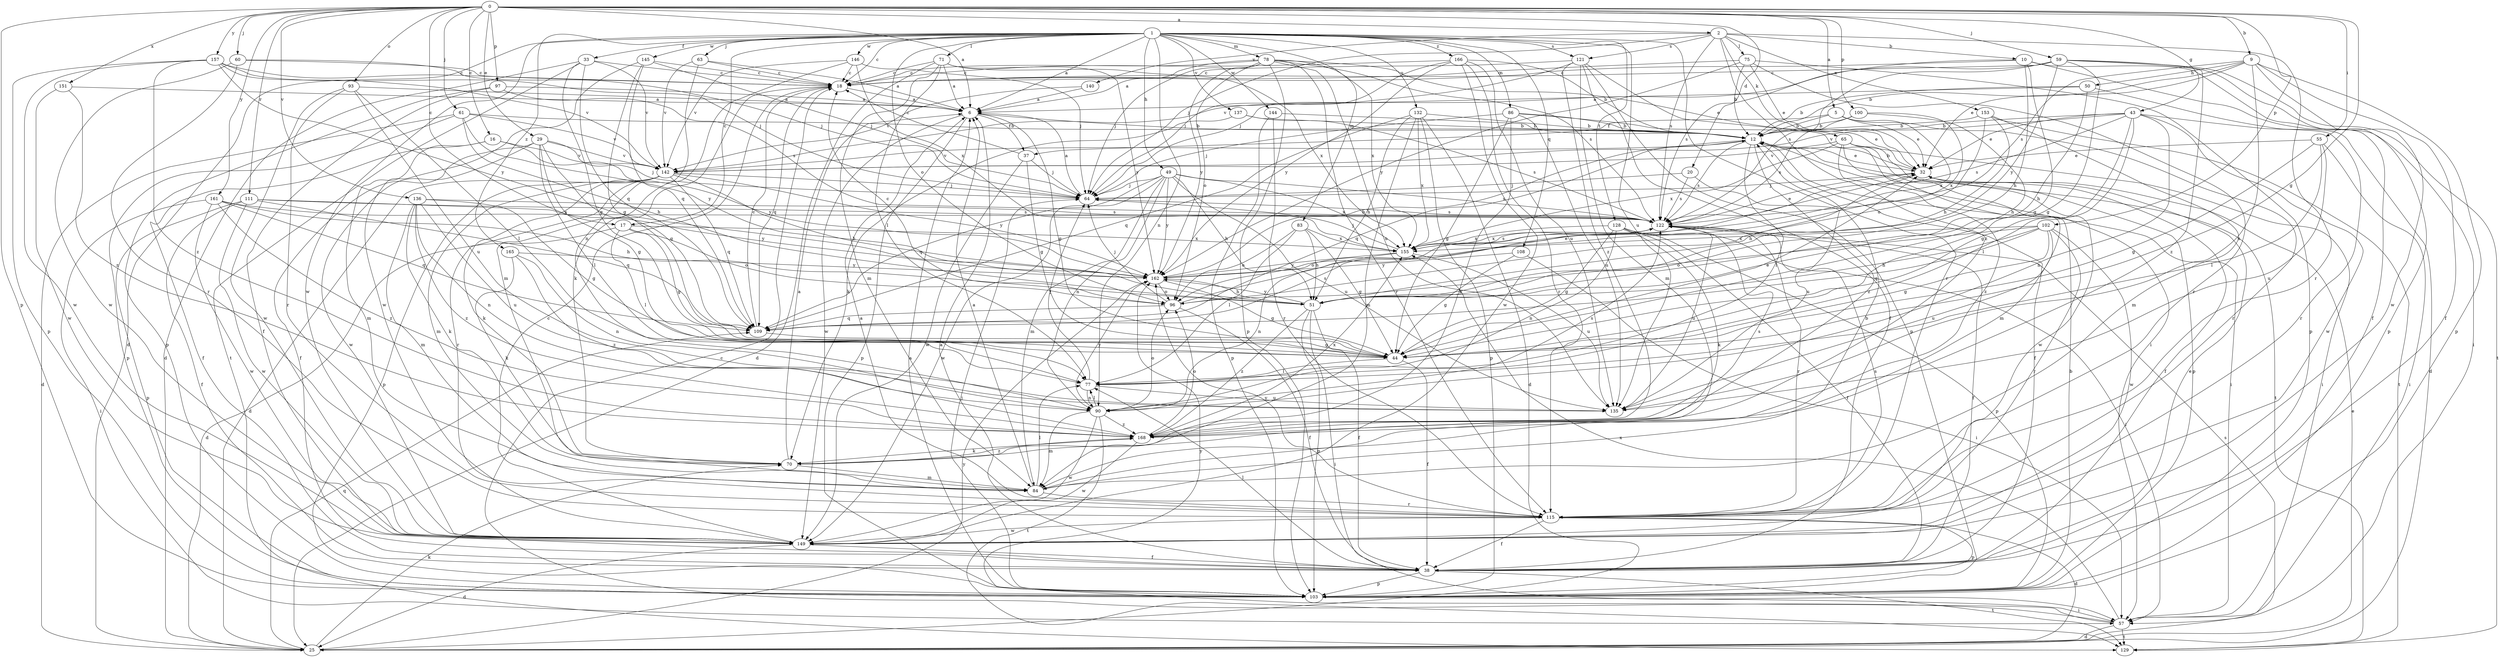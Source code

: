 strict digraph  {
0;
1;
2;
5;
6;
9;
10;
12;
16;
17;
18;
20;
25;
29;
32;
33;
37;
38;
43;
44;
49;
50;
51;
55;
57;
59;
60;
61;
63;
64;
65;
70;
71;
75;
77;
78;
83;
84;
86;
90;
93;
96;
97;
100;
102;
103;
108;
109;
111;
115;
121;
122;
128;
129;
132;
135;
136;
137;
140;
142;
144;
145;
146;
149;
151;
153;
155;
157;
161;
162;
165;
166;
168;
0 -> 2  [label=a];
0 -> 5  [label=a];
0 -> 6  [label=a];
0 -> 9  [label=b];
0 -> 16  [label=c];
0 -> 17  [label=c];
0 -> 20  [label=d];
0 -> 29  [label=e];
0 -> 43  [label=g];
0 -> 44  [label=g];
0 -> 55  [label=i];
0 -> 59  [label=j];
0 -> 60  [label=j];
0 -> 61  [label=j];
0 -> 93  [label=o];
0 -> 97  [label=p];
0 -> 100  [label=p];
0 -> 102  [label=p];
0 -> 103  [label=p];
0 -> 111  [label=r];
0 -> 136  [label=v];
0 -> 151  [label=x];
0 -> 157  [label=y];
0 -> 161  [label=y];
1 -> 6  [label=a];
1 -> 17  [label=c];
1 -> 18  [label=c];
1 -> 25  [label=d];
1 -> 33  [label=f];
1 -> 49  [label=h];
1 -> 63  [label=j];
1 -> 71  [label=l];
1 -> 78  [label=m];
1 -> 83  [label=m];
1 -> 86  [label=n];
1 -> 90  [label=n];
1 -> 96  [label=o];
1 -> 108  [label=q];
1 -> 115  [label=r];
1 -> 121  [label=s];
1 -> 128  [label=t];
1 -> 132  [label=u];
1 -> 135  [label=u];
1 -> 137  [label=v];
1 -> 144  [label=w];
1 -> 145  [label=w];
1 -> 146  [label=w];
1 -> 149  [label=w];
1 -> 165  [label=z];
1 -> 166  [label=z];
2 -> 10  [label=b];
2 -> 64  [label=j];
2 -> 65  [label=k];
2 -> 75  [label=l];
2 -> 115  [label=r];
2 -> 121  [label=s];
2 -> 122  [label=s];
2 -> 140  [label=v];
2 -> 153  [label=x];
2 -> 168  [label=z];
5 -> 12  [label=b];
5 -> 32  [label=e];
5 -> 37  [label=f];
5 -> 115  [label=r];
5 -> 155  [label=x];
6 -> 12  [label=b];
6 -> 37  [label=f];
6 -> 44  [label=g];
6 -> 103  [label=p];
6 -> 149  [label=w];
9 -> 12  [label=b];
9 -> 32  [label=e];
9 -> 38  [label=f];
9 -> 50  [label=h];
9 -> 103  [label=p];
9 -> 122  [label=s];
9 -> 135  [label=u];
9 -> 149  [label=w];
10 -> 18  [label=c];
10 -> 38  [label=f];
10 -> 44  [label=g];
10 -> 51  [label=h];
10 -> 57  [label=i];
10 -> 122  [label=s];
12 -> 32  [label=e];
12 -> 38  [label=f];
12 -> 57  [label=i];
12 -> 77  [label=l];
12 -> 109  [label=q];
12 -> 122  [label=s];
12 -> 129  [label=t];
12 -> 142  [label=v];
12 -> 168  [label=z];
16 -> 38  [label=f];
16 -> 84  [label=m];
16 -> 142  [label=v];
16 -> 162  [label=y];
17 -> 25  [label=d];
17 -> 44  [label=g];
17 -> 77  [label=l];
17 -> 96  [label=o];
17 -> 155  [label=x];
18 -> 6  [label=a];
18 -> 70  [label=k];
18 -> 109  [label=q];
20 -> 64  [label=j];
20 -> 122  [label=s];
20 -> 135  [label=u];
25 -> 32  [label=e];
25 -> 70  [label=k];
25 -> 109  [label=q];
25 -> 122  [label=s];
25 -> 162  [label=y];
29 -> 38  [label=f];
29 -> 44  [label=g];
29 -> 64  [label=j];
29 -> 77  [label=l];
29 -> 109  [label=q];
29 -> 142  [label=v];
29 -> 149  [label=w];
32 -> 12  [label=b];
32 -> 38  [label=f];
32 -> 51  [label=h];
32 -> 64  [label=j];
33 -> 18  [label=c];
33 -> 25  [label=d];
33 -> 44  [label=g];
33 -> 109  [label=q];
33 -> 129  [label=t];
33 -> 142  [label=v];
37 -> 18  [label=c];
37 -> 44  [label=g];
37 -> 64  [label=j];
37 -> 149  [label=w];
38 -> 6  [label=a];
38 -> 32  [label=e];
38 -> 77  [label=l];
38 -> 103  [label=p];
38 -> 129  [label=t];
43 -> 12  [label=b];
43 -> 32  [label=e];
43 -> 44  [label=g];
43 -> 77  [label=l];
43 -> 90  [label=n];
43 -> 115  [label=r];
43 -> 122  [label=s];
43 -> 142  [label=v];
43 -> 149  [label=w];
44 -> 32  [label=e];
44 -> 38  [label=f];
44 -> 77  [label=l];
49 -> 51  [label=h];
49 -> 64  [label=j];
49 -> 84  [label=m];
49 -> 90  [label=n];
49 -> 109  [label=q];
49 -> 122  [label=s];
49 -> 135  [label=u];
49 -> 149  [label=w];
49 -> 155  [label=x];
49 -> 162  [label=y];
50 -> 6  [label=a];
50 -> 12  [label=b];
50 -> 25  [label=d];
50 -> 51  [label=h];
51 -> 38  [label=f];
51 -> 57  [label=i];
51 -> 103  [label=p];
51 -> 162  [label=y];
51 -> 168  [label=z];
55 -> 32  [label=e];
55 -> 44  [label=g];
55 -> 57  [label=i];
55 -> 77  [label=l];
55 -> 135  [label=u];
57 -> 18  [label=c];
57 -> 25  [label=d];
57 -> 129  [label=t];
57 -> 155  [label=x];
57 -> 162  [label=y];
59 -> 18  [label=c];
59 -> 44  [label=g];
59 -> 103  [label=p];
59 -> 122  [label=s];
59 -> 129  [label=t];
59 -> 142  [label=v];
59 -> 162  [label=y];
59 -> 168  [label=z];
60 -> 18  [label=c];
60 -> 64  [label=j];
60 -> 115  [label=r];
60 -> 149  [label=w];
61 -> 12  [label=b];
61 -> 25  [label=d];
61 -> 51  [label=h];
61 -> 103  [label=p];
61 -> 142  [label=v];
61 -> 162  [label=y];
63 -> 6  [label=a];
63 -> 18  [label=c];
63 -> 90  [label=n];
63 -> 142  [label=v];
64 -> 6  [label=a];
64 -> 122  [label=s];
65 -> 57  [label=i];
65 -> 84  [label=m];
65 -> 103  [label=p];
65 -> 142  [label=v];
65 -> 149  [label=w];
65 -> 155  [label=x];
65 -> 168  [label=z];
70 -> 6  [label=a];
70 -> 84  [label=m];
70 -> 168  [label=z];
71 -> 6  [label=a];
71 -> 18  [label=c];
71 -> 25  [label=d];
71 -> 77  [label=l];
71 -> 84  [label=m];
71 -> 155  [label=x];
71 -> 162  [label=y];
75 -> 12  [label=b];
75 -> 18  [label=c];
75 -> 32  [label=e];
75 -> 103  [label=p];
75 -> 115  [label=r];
75 -> 162  [label=y];
77 -> 64  [label=j];
77 -> 90  [label=n];
77 -> 135  [label=u];
78 -> 6  [label=a];
78 -> 18  [label=c];
78 -> 32  [label=e];
78 -> 64  [label=j];
78 -> 96  [label=o];
78 -> 103  [label=p];
78 -> 115  [label=r];
78 -> 122  [label=s];
78 -> 135  [label=u];
78 -> 155  [label=x];
78 -> 162  [label=y];
83 -> 44  [label=g];
83 -> 51  [label=h];
83 -> 77  [label=l];
83 -> 96  [label=o];
83 -> 155  [label=x];
84 -> 6  [label=a];
84 -> 12  [label=b];
84 -> 77  [label=l];
84 -> 115  [label=r];
86 -> 12  [label=b];
86 -> 32  [label=e];
86 -> 44  [label=g];
86 -> 64  [label=j];
86 -> 70  [label=k];
86 -> 135  [label=u];
90 -> 77  [label=l];
90 -> 84  [label=m];
90 -> 96  [label=o];
90 -> 122  [label=s];
90 -> 129  [label=t];
90 -> 149  [label=w];
90 -> 162  [label=y];
90 -> 168  [label=z];
93 -> 6  [label=a];
93 -> 77  [label=l];
93 -> 115  [label=r];
93 -> 135  [label=u];
93 -> 149  [label=w];
96 -> 18  [label=c];
96 -> 32  [label=e];
96 -> 38  [label=f];
96 -> 64  [label=j];
96 -> 109  [label=q];
97 -> 6  [label=a];
97 -> 38  [label=f];
97 -> 103  [label=p];
97 -> 122  [label=s];
100 -> 12  [label=b];
100 -> 51  [label=h];
100 -> 122  [label=s];
100 -> 155  [label=x];
102 -> 44  [label=g];
102 -> 51  [label=h];
102 -> 96  [label=o];
102 -> 109  [label=q];
102 -> 115  [label=r];
102 -> 135  [label=u];
102 -> 149  [label=w];
102 -> 155  [label=x];
103 -> 6  [label=a];
103 -> 12  [label=b];
103 -> 57  [label=i];
103 -> 64  [label=j];
108 -> 44  [label=g];
108 -> 57  [label=i];
108 -> 162  [label=y];
109 -> 18  [label=c];
109 -> 44  [label=g];
109 -> 122  [label=s];
111 -> 38  [label=f];
111 -> 103  [label=p];
111 -> 109  [label=q];
111 -> 122  [label=s];
111 -> 149  [label=w];
111 -> 162  [label=y];
115 -> 6  [label=a];
115 -> 25  [label=d];
115 -> 38  [label=f];
115 -> 103  [label=p];
115 -> 122  [label=s];
115 -> 149  [label=w];
115 -> 162  [label=y];
121 -> 18  [label=c];
121 -> 38  [label=f];
121 -> 57  [label=i];
121 -> 64  [label=j];
121 -> 84  [label=m];
121 -> 103  [label=p];
121 -> 168  [label=z];
122 -> 32  [label=e];
122 -> 38  [label=f];
122 -> 96  [label=o];
122 -> 115  [label=r];
122 -> 135  [label=u];
122 -> 155  [label=x];
128 -> 38  [label=f];
128 -> 44  [label=g];
128 -> 57  [label=i];
128 -> 70  [label=k];
128 -> 90  [label=n];
128 -> 103  [label=p];
128 -> 155  [label=x];
132 -> 12  [label=b];
132 -> 25  [label=d];
132 -> 51  [label=h];
132 -> 84  [label=m];
132 -> 103  [label=p];
132 -> 109  [label=q];
132 -> 155  [label=x];
136 -> 44  [label=g];
136 -> 70  [label=k];
136 -> 84  [label=m];
136 -> 90  [label=n];
136 -> 122  [label=s];
136 -> 135  [label=u];
136 -> 168  [label=z];
137 -> 12  [label=b];
137 -> 70  [label=k];
137 -> 122  [label=s];
140 -> 6  [label=a];
140 -> 142  [label=v];
142 -> 25  [label=d];
142 -> 51  [label=h];
142 -> 64  [label=j];
142 -> 70  [label=k];
142 -> 84  [label=m];
142 -> 103  [label=p];
142 -> 109  [label=q];
142 -> 115  [label=r];
142 -> 162  [label=y];
144 -> 12  [label=b];
144 -> 103  [label=p];
144 -> 115  [label=r];
145 -> 18  [label=c];
145 -> 44  [label=g];
145 -> 64  [label=j];
145 -> 109  [label=q];
145 -> 149  [label=w];
146 -> 18  [label=c];
146 -> 64  [label=j];
146 -> 84  [label=m];
146 -> 142  [label=v];
146 -> 155  [label=x];
149 -> 18  [label=c];
149 -> 25  [label=d];
149 -> 38  [label=f];
151 -> 6  [label=a];
151 -> 149  [label=w];
151 -> 168  [label=z];
153 -> 12  [label=b];
153 -> 51  [label=h];
153 -> 84  [label=m];
153 -> 96  [label=o];
153 -> 129  [label=t];
155 -> 64  [label=j];
155 -> 90  [label=n];
155 -> 122  [label=s];
155 -> 135  [label=u];
155 -> 162  [label=y];
157 -> 18  [label=c];
157 -> 64  [label=j];
157 -> 103  [label=p];
157 -> 142  [label=v];
157 -> 149  [label=w];
157 -> 162  [label=y];
157 -> 168  [label=z];
161 -> 51  [label=h];
161 -> 57  [label=i];
161 -> 109  [label=q];
161 -> 122  [label=s];
161 -> 149  [label=w];
161 -> 168  [label=z];
162 -> 12  [label=b];
162 -> 44  [label=g];
162 -> 51  [label=h];
162 -> 96  [label=o];
165 -> 70  [label=k];
165 -> 90  [label=n];
165 -> 162  [label=y];
165 -> 168  [label=z];
166 -> 12  [label=b];
166 -> 18  [label=c];
166 -> 64  [label=j];
166 -> 115  [label=r];
166 -> 135  [label=u];
166 -> 149  [label=w];
166 -> 162  [label=y];
168 -> 70  [label=k];
168 -> 96  [label=o];
168 -> 122  [label=s];
168 -> 149  [label=w];
168 -> 155  [label=x];
}
